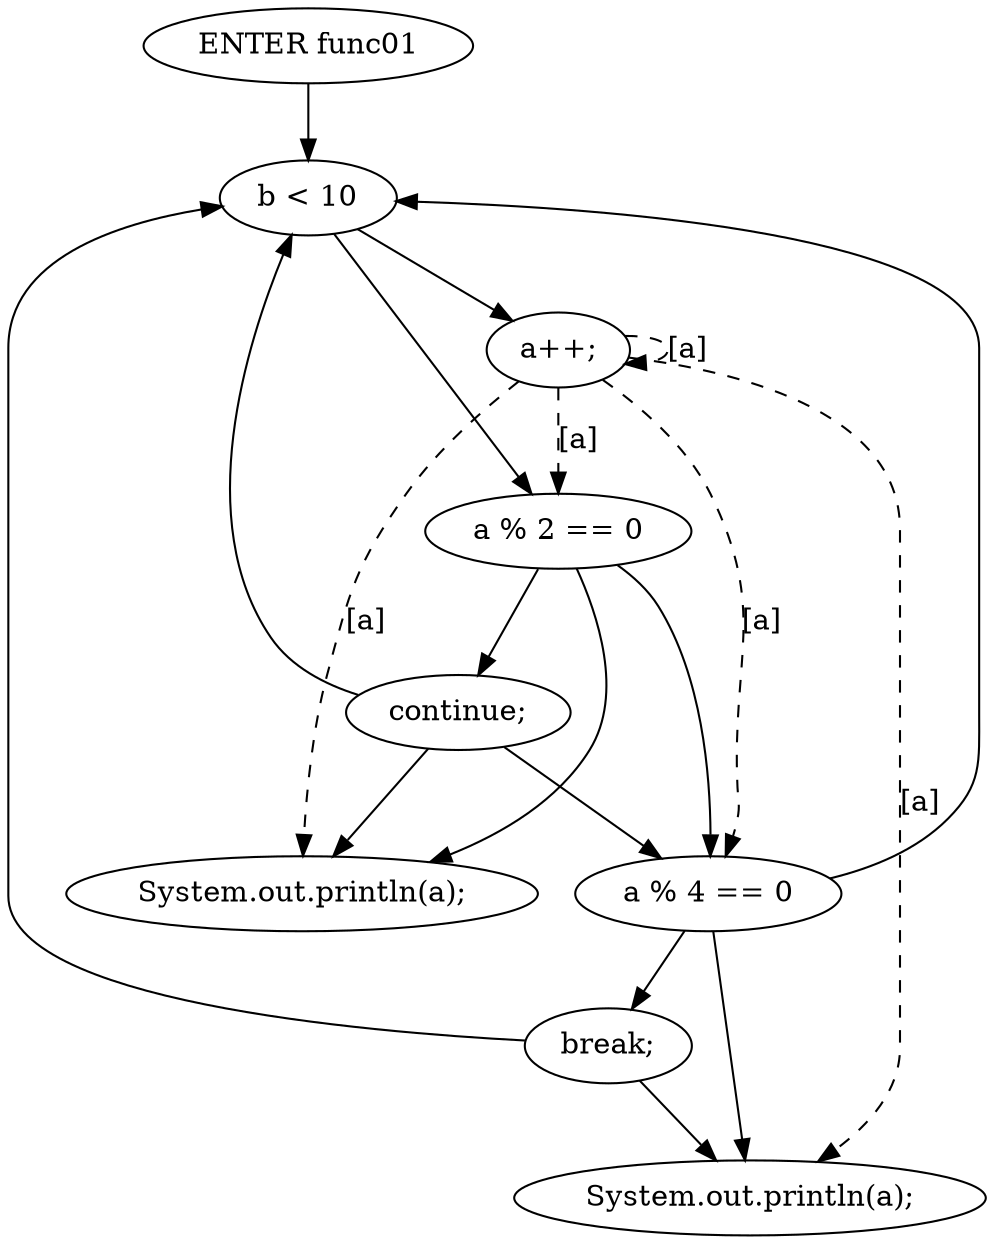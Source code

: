 digraph G {
  0 [ label="ENTER func01" ];
  2 [ label="b < 10" ];
  3 [ label="a++;" ];
  4 [ label="a % 2 == 0" ];
  5 [ label="continue;" ];
  6 [ label="System.out.println(a);" ];
  7 [ label="a % 4 == 0" ];
  8 [ label="break;" ];
  9 [ label="System.out.println(a);" ];
  3 -> 3 [ style="dashed" label="[a]" ];
  3 -> 4 [ style="dashed" label="[a]" ];
  3 -> 6 [ style="dashed" label="[a]" ];
  3 -> 7 [ style="dashed" label="[a]" ];
  3 -> 9 [ style="dashed" label="[a]" ];
  0 -> 2 [ ];
  2 -> 3 [ ];
  2 -> 4 [ ];
  4 -> 5 [ ];
  5 -> 6 [ ];
  5 -> 7 [ ];
  4 -> 6 [ ];
  4 -> 7 [ ];
  7 -> 8 [ ];
  8 -> 9 [ ];
  8 -> 2 [ ];
  7 -> 9 [ ];
  7 -> 2 [ ];
  5 -> 2 [ ];
}
